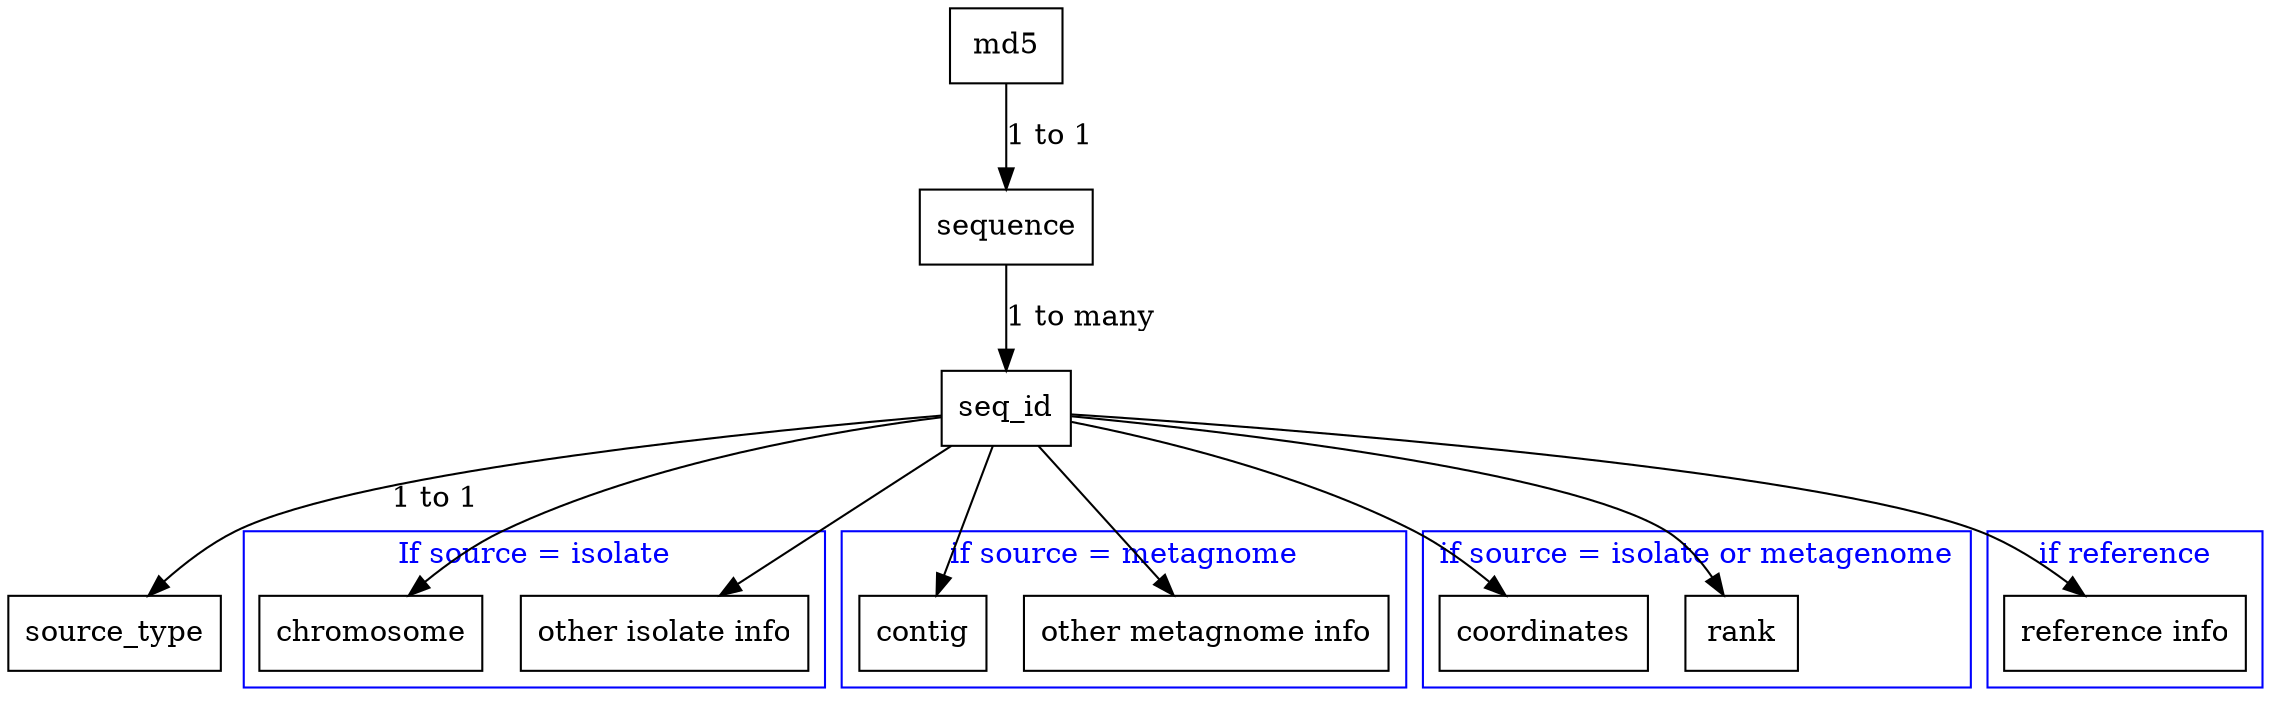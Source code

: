 // to generate data_schema.png:
//
// dot -Tpng data_schema.dot -o data_schema.png
//
//  (http://www.graphviz.org/)
//

digraph main 
   {
    node [shape=box];
    edge [len=2];
    md5 -> sequence [label="1 to 1"];
    
    sequence -> seq_id [label="1 to many"];
    
    seq_id -> source_type [label="1 to 1"];

    subgraph cluster0 {
        fontcolor=blue;
         chromosome;
        "other isolate info";
        label = "If source = isolate";
        color = blue;
    }
    seq_id -> chromosome
    seq_id -> "other isolate info";
 
    subgraph cluster1 {     
        fontcolor=blue;
        contig;
        "other metagnome info";
        label="if source = metagnome";
        color = blue;
    }

    seq_id -> contig;
    seq_id -> "other metagnome info";

    subgraph cluster2 {
        fontcolor=blue;
        coordinates
        rank
        label= "if source = isolate or metagenome"
        color = blue;
    }
    seq_id -> "coordinates"
    seq_id -> rank


    subgraph cluster3 {
        fontcolor=blue;
        "reference info" ;
        label="if reference";
        color = blue;
    }
    seq_id -> "reference info";
   }